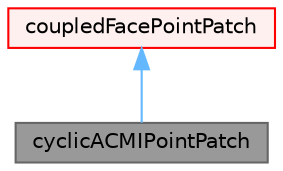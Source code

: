 digraph "cyclicACMIPointPatch"
{
 // LATEX_PDF_SIZE
  bgcolor="transparent";
  edge [fontname=Helvetica,fontsize=10,labelfontname=Helvetica,labelfontsize=10];
  node [fontname=Helvetica,fontsize=10,shape=box,height=0.2,width=0.4];
  Node1 [id="Node000001",label="cyclicACMIPointPatch",height=0.2,width=0.4,color="gray40", fillcolor="grey60", style="filled", fontcolor="black",tooltip="Cyclic AMI point patch - place holder only."];
  Node2 -> Node1 [id="edge1_Node000001_Node000002",dir="back",color="steelblue1",style="solid",tooltip=" "];
  Node2 [id="Node000002",label="coupledFacePointPatch",height=0.2,width=0.4,color="red", fillcolor="#FFF0F0", style="filled",URL="$classFoam_1_1coupledFacePointPatch.html",tooltip="coupled patch for post-processing. Used as the base class for processor and cyclic pointPatches"];
}
